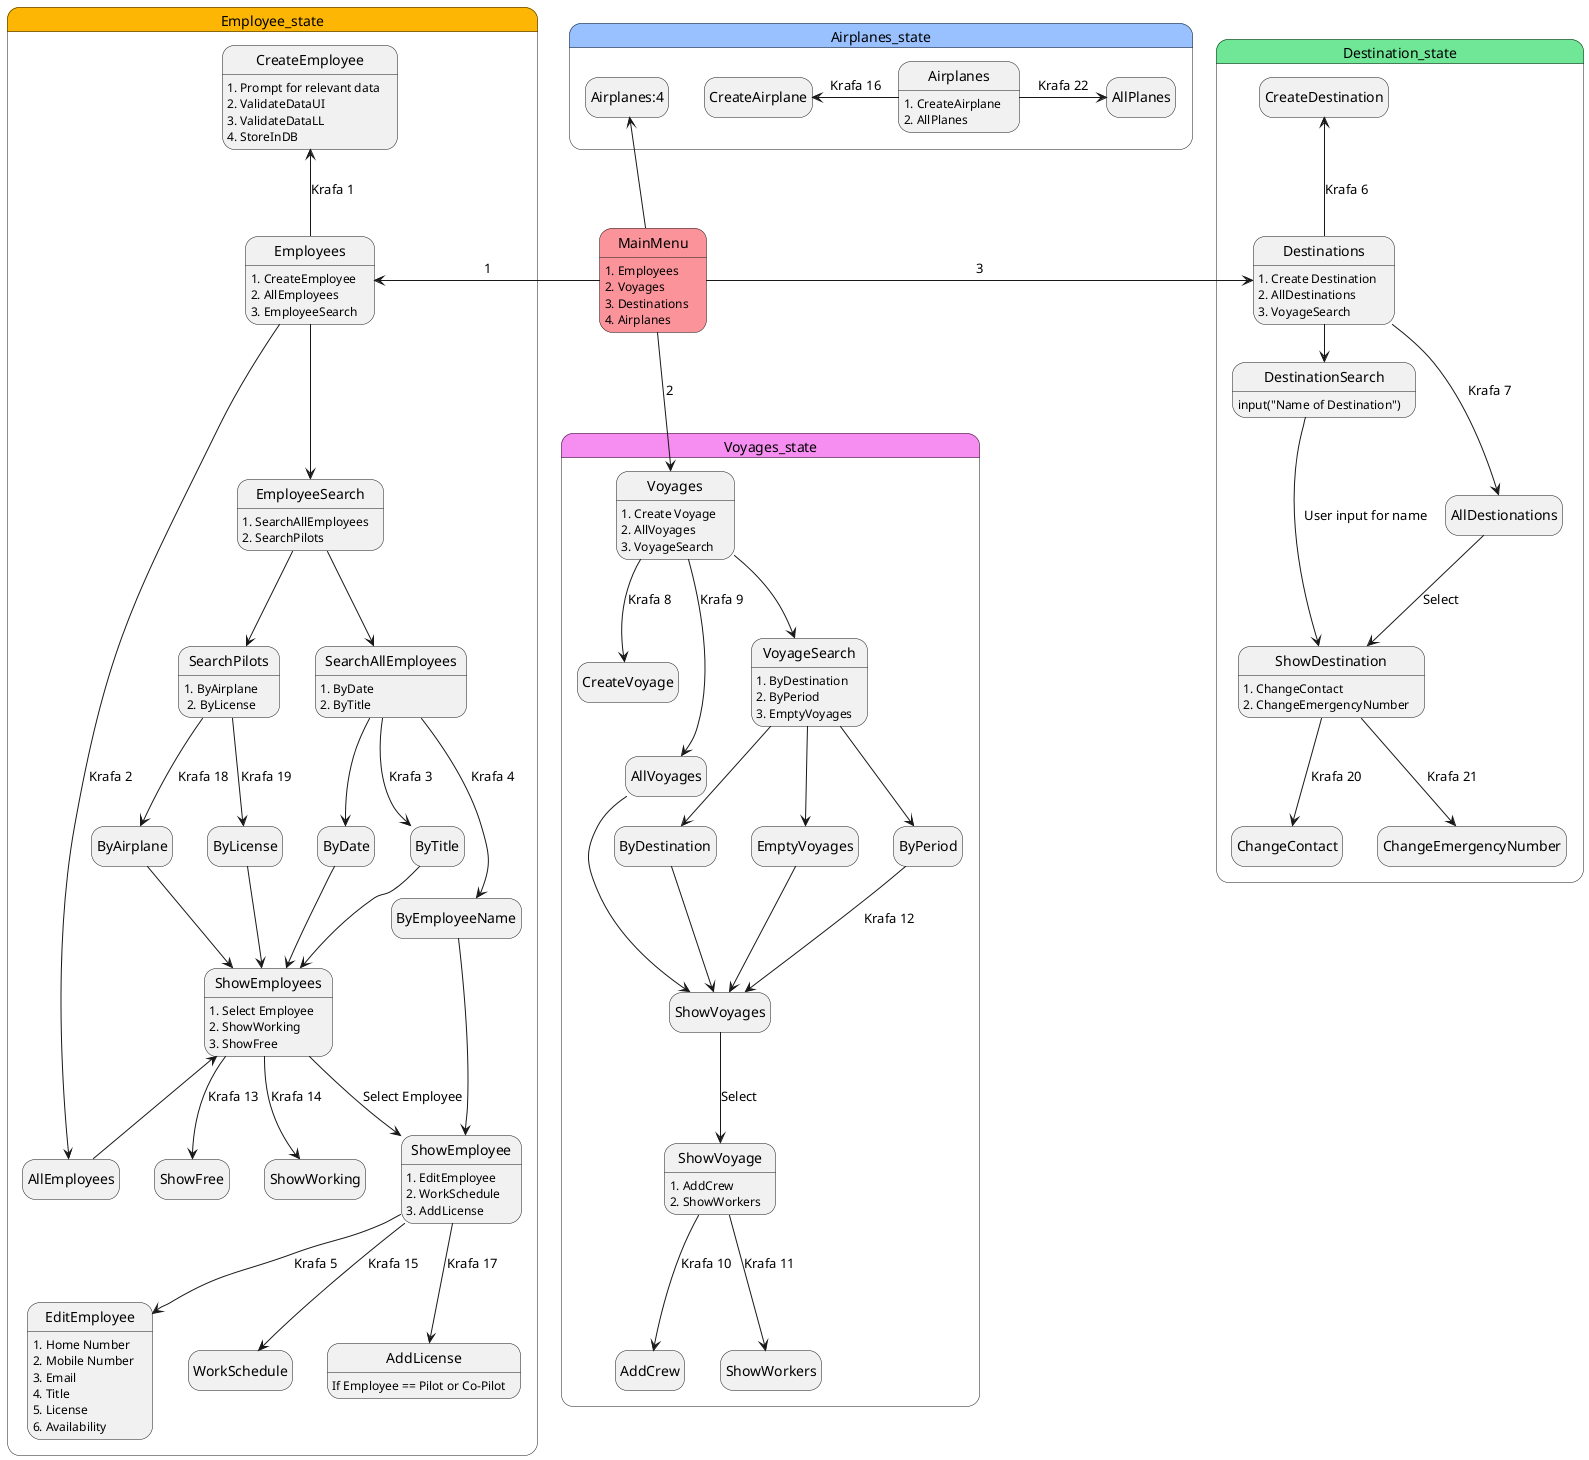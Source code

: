 @startuml UI_states
hide empty description
MainMenu: 1. Employees \n2. Voyages \n3. Destinations \n4. Airplanes

state Employee_state #fcb603{

    MainMenu #fa939a -Left-> Employees: 1
    Employees: 1. CreateEmployee \n2. AllEmployees \n3. EmployeeSearch
    Employees -up-> CreateEmployee: Krafa 1
    CreateEmployee: 1. Prompt for relevant data \n2. ValidateDataUI \n3. ValidateDataLL\n4. StoreInDB
    Employees -up-> AllEmployees: Krafa 2
    AllEmployees -up-> ShowEmployees
    Employees -down-> EmployeeSearch
    EmployeeSearch --> SearchPilots
    SearchPilots: 1. ByAirplane\n 2. ByLicense
    EmployeeSearch --> SearchAllEmployees
    SearchAllEmployees: 1. ByDate\n2. ByTitle
    EmployeeSearch: 1. SearchAllEmployees\n2. SearchPilots
    SearchAllEmployees --> ByTitle: Krafa 3
    ByTitle --> ShowEmployees
    ShowEmployees: 1. Select Employee \n2. ShowWorking \n3. ShowFree
    SearchAllEmployees --> ByEmployeeName: Krafa 4
    ByEmployeeName --> ShowEmployee
    ShowEmployee: 1. EditEmployee \n2. WorkSchedule\n3. AddLicense
    ShowEmployee --> EditEmployee: Krafa 5
    EditEmployee: 1. Home Number \n2. Mobile Number \n3. Email \n4. Title \n5. License \n6. Availability
    ShowEmployee --> WorkSchedule: Krafa 15
    SearchAllEmployees --> ByDate
    ByDate --> ShowEmployees
    SearchPilots --> ByAirplane: Krafa 18
    SearchPilots --> ByLicense: Krafa 19
    ByAirplane --> ShowEmployees
    ByLicense --> ShowEmployees
    ShowEmployees --> ShowFree: Krafa 13
    ShowEmployees --> ShowWorking: Krafa 14
    ShowEmployees --> ShowEmployee: Select Employee
    ShowEmployee --> AddLicense: Krafa 17
    AddLicense: If Employee == Pilot or Co-Pilot

}


state Voyages_state #f58ef0{
    MainMenu -Down-> Voyages: 2
    Voyages: 1. Create Voyage \n2. AllVoyages \n3. VoyageSearch
    Voyages --> CreateVoyage: Krafa 8
    Voyages --> AllVoyages: Krafa 9
    AllVoyages --> ShowVoyages
    Voyages --> VoyageSearch
    VoyageSearch: 1. ByDestination \n2. ByPeriod \n3. EmptyVoyages
    VoyageSearch --> ByDestination
    VoyageSearch --> EmptyVoyages
    VoyageSearch --> ByPeriod
    ByDestination --> ShowVoyages

    EmptyVoyages --> ShowVoyages
    ByPeriod --> ShowVoyages: Krafa 12
    ShowVoyages --> ShowVoyage: Select
    ShowVoyage: 1. AddCrew \n2. ShowWorkers
    ShowVoyage --> AddCrew: Krafa 10
    ShowVoyage --> ShowWorkers: Krafa 11

}

state Destination_state #70e697{
    MainMenu -Right-> Destinations: 3
    Destinations:1. Create Destination \n2. AllDestinations \n3. VoyageSearch
    Destinations -up-> CreateDestination: Krafa 6
    Destinations -down-> AllDestionations: Krafa 7
    AllDestionations --> ShowDestination: Select
    Destinations -right-> DestinationSearch
    DestinationSearch: input("Name of Destination")
    DestinationSearch --> ShowDestination: User input for name
    ShowDestination: 1. ChangeContact \n2. ChangeEmergencyNumber
    ShowDestination --> ChangeContact: Krafa 20
    ShowDestination --> ChangeEmergencyNumber: Krafa 21

}

state Airplanes_state #99c0ff{
    MainMenu -up-> Airplanes:4 
    Airplanes: 1. CreateAirplane \n2. AllPlanes
    Airplanes -left-> CreateAirplane: Krafa 16
    Airplanes -right-> AllPlanes: Krafa 22
    
    

}

@enduml